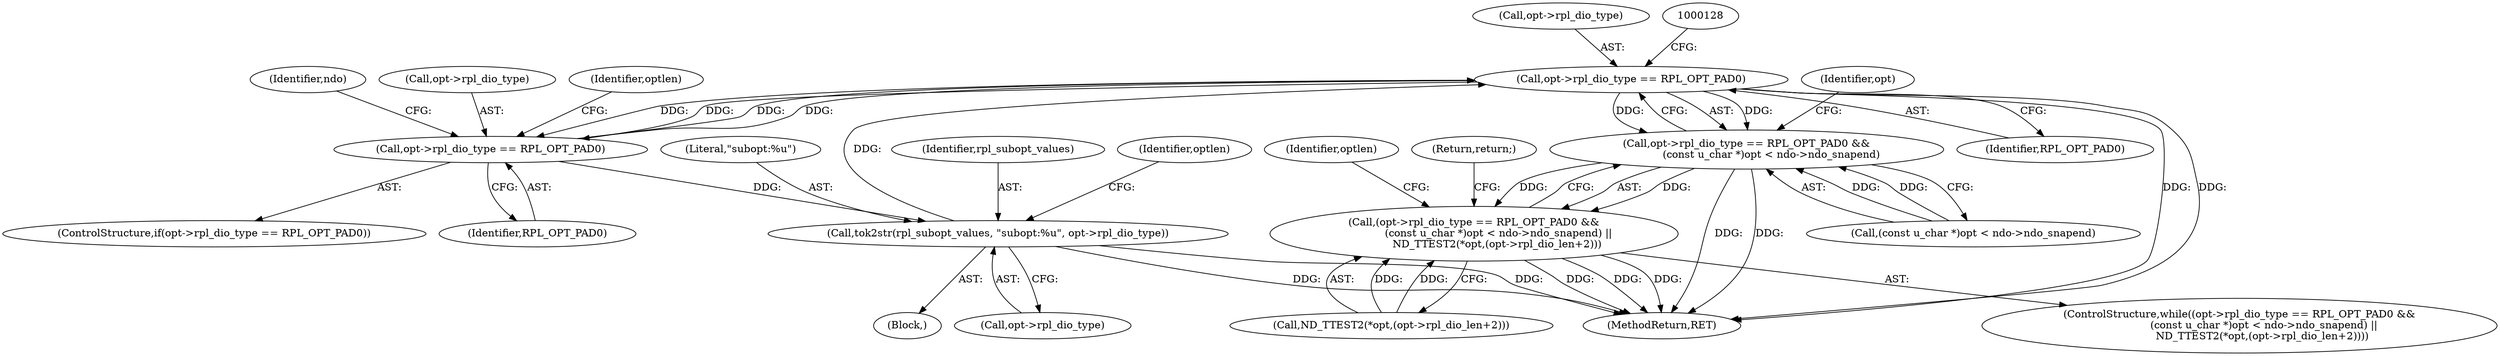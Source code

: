 digraph "0_tcpdump_d7505276842e85bfd067fa21cdb32b8a2dc3c5e4_8@pointer" {
"1000121" [label="(Call,opt->rpl_dio_type == RPL_OPT_PAD0)"];
"1000151" [label="(Call,opt->rpl_dio_type == RPL_OPT_PAD0)"];
"1000121" [label="(Call,opt->rpl_dio_type == RPL_OPT_PAD0)"];
"1000172" [label="(Call,tok2str(rpl_subopt_values, \"subopt:%u\", opt->rpl_dio_type))"];
"1000120" [label="(Call,opt->rpl_dio_type == RPL_OPT_PAD0 &&\n               (const u_char *)opt < ndo->ndo_snapend)"];
"1000119" [label="(Call,(opt->rpl_dio_type == RPL_OPT_PAD0 &&\n               (const u_char *)opt < ndo->ndo_snapend) ||\n              ND_TTEST2(*opt,(opt->rpl_dio_len+2)))"];
"1000122" [label="(Call,opt->rpl_dio_type)"];
"1000174" [label="(Literal,\"subopt:%u\")"];
"1000126" [label="(Call,(const u_char *)opt < ndo->ndo_snapend)"];
"1000152" [label="(Call,opt->rpl_dio_type)"];
"1000144" [label="(Identifier,optlen)"];
"1000118" [label="(ControlStructure,while((opt->rpl_dio_type == RPL_OPT_PAD0 &&\n               (const u_char *)opt < ndo->ndo_snapend) ||\n              ND_TTEST2(*opt,(opt->rpl_dio_len+2))))"];
"1000233" [label="(MethodReturn,RET)"];
"1000125" [label="(Identifier,RPL_OPT_PAD0)"];
"1000173" [label="(Identifier,rpl_subopt_values)"];
"1000158" [label="(Identifier,optlen)"];
"1000133" [label="(Call,ND_TTEST2(*opt,(opt->rpl_dio_len+2)))"];
"1000224" [label="(Return,return;)"];
"1000151" [label="(Call,opt->rpl_dio_type == RPL_OPT_PAD0)"];
"1000150" [label="(ControlStructure,if(opt->rpl_dio_type == RPL_OPT_PAD0))"];
"1000171" [label="(Block,)"];
"1000178" [label="(Identifier,optlen)"];
"1000121" [label="(Call,opt->rpl_dio_type == RPL_OPT_PAD0)"];
"1000155" [label="(Identifier,RPL_OPT_PAD0)"];
"1000135" [label="(Identifier,opt)"];
"1000175" [label="(Call,opt->rpl_dio_type)"];
"1000168" [label="(Identifier,ndo)"];
"1000120" [label="(Call,opt->rpl_dio_type == RPL_OPT_PAD0 &&\n               (const u_char *)opt < ndo->ndo_snapend)"];
"1000119" [label="(Call,(opt->rpl_dio_type == RPL_OPT_PAD0 &&\n               (const u_char *)opt < ndo->ndo_snapend) ||\n              ND_TTEST2(*opt,(opt->rpl_dio_len+2)))"];
"1000172" [label="(Call,tok2str(rpl_subopt_values, \"subopt:%u\", opt->rpl_dio_type))"];
"1000121" -> "1000120"  [label="AST: "];
"1000121" -> "1000125"  [label="CFG: "];
"1000122" -> "1000121"  [label="AST: "];
"1000125" -> "1000121"  [label="AST: "];
"1000128" -> "1000121"  [label="CFG: "];
"1000120" -> "1000121"  [label="CFG: "];
"1000121" -> "1000233"  [label="DDG: "];
"1000121" -> "1000233"  [label="DDG: "];
"1000121" -> "1000120"  [label="DDG: "];
"1000121" -> "1000120"  [label="DDG: "];
"1000151" -> "1000121"  [label="DDG: "];
"1000151" -> "1000121"  [label="DDG: "];
"1000172" -> "1000121"  [label="DDG: "];
"1000121" -> "1000151"  [label="DDG: "];
"1000121" -> "1000151"  [label="DDG: "];
"1000151" -> "1000150"  [label="AST: "];
"1000151" -> "1000155"  [label="CFG: "];
"1000152" -> "1000151"  [label="AST: "];
"1000155" -> "1000151"  [label="AST: "];
"1000158" -> "1000151"  [label="CFG: "];
"1000168" -> "1000151"  [label="CFG: "];
"1000151" -> "1000172"  [label="DDG: "];
"1000172" -> "1000171"  [label="AST: "];
"1000172" -> "1000175"  [label="CFG: "];
"1000173" -> "1000172"  [label="AST: "];
"1000174" -> "1000172"  [label="AST: "];
"1000175" -> "1000172"  [label="AST: "];
"1000178" -> "1000172"  [label="CFG: "];
"1000172" -> "1000233"  [label="DDG: "];
"1000172" -> "1000233"  [label="DDG: "];
"1000120" -> "1000119"  [label="AST: "];
"1000120" -> "1000126"  [label="CFG: "];
"1000126" -> "1000120"  [label="AST: "];
"1000135" -> "1000120"  [label="CFG: "];
"1000119" -> "1000120"  [label="CFG: "];
"1000120" -> "1000233"  [label="DDG: "];
"1000120" -> "1000233"  [label="DDG: "];
"1000120" -> "1000119"  [label="DDG: "];
"1000120" -> "1000119"  [label="DDG: "];
"1000126" -> "1000120"  [label="DDG: "];
"1000126" -> "1000120"  [label="DDG: "];
"1000119" -> "1000118"  [label="AST: "];
"1000119" -> "1000133"  [label="CFG: "];
"1000133" -> "1000119"  [label="AST: "];
"1000144" -> "1000119"  [label="CFG: "];
"1000224" -> "1000119"  [label="CFG: "];
"1000119" -> "1000233"  [label="DDG: "];
"1000119" -> "1000233"  [label="DDG: "];
"1000119" -> "1000233"  [label="DDG: "];
"1000133" -> "1000119"  [label="DDG: "];
"1000133" -> "1000119"  [label="DDG: "];
}
